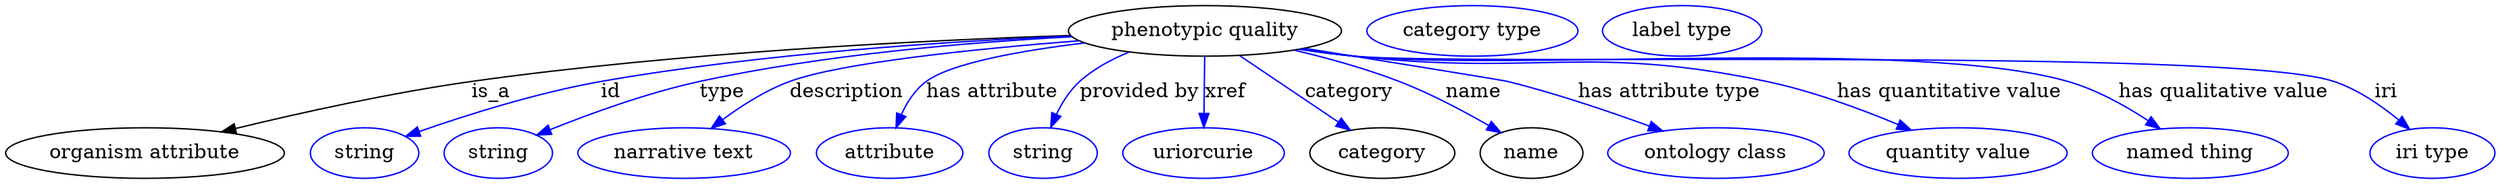 digraph {
	graph [bb="0,0,1765,123"];
	node [label="\N"];
	"phenotypic quality"	[height=0.5,
		label="phenotypic quality",
		pos="848.79,105",
		width=2.69];
	"organism attribute"	[height=0.5,
		pos="98.791,18",
		width=2.7442];
	"phenotypic quality" -> "organism attribute"	[label=is_a,
		lp="343.79,61.5",
		pos="e,153,33.078 753.18,101.73 648.72,98.271 476.67,89.735 329.79,69 272.82,60.958 208.96,46.726 162.85,35.497"];
	id	[color=blue,
		height=0.5,
		label=string,
		pos="253.79,18",
		width=1.0652];
	"phenotypic quality" -> id	[color=blue,
		label=id,
		lp="428.79,61.5",
		pos="e,282.74,29.825 754.01,101.3 667.05,97.621 534.95,89.017 421.79,69 376.38,60.968 325.86,44.924 292.2,33.169",
		style=solid];
	type	[color=blue,
		height=0.5,
		label=string,
		pos="348.79,18",
		width=1.0652];
	"phenotypic quality" -> type	[color=blue,
		label=type,
		lp="506.79,61.5",
		pos="e,375.97,30.794 754.36,100.95 681.61,97.117 578.9,88.476 490.79,69 454.04,60.876 413.69,46.068 385.43,34.668",
		style=solid];
	description	[color=blue,
		height=0.5,
		label="narrative text",
		pos="480.79,18",
		width=2.0943];
	"phenotypic quality" -> description	[color=blue,
		label=description,
		lp="594.29,61.5",
		pos="e,499.47,35.594 759.02,98.076 686.33,92.409 590.24,82.692 553.79,69 537.16,62.752 520.65,51.943 507.56,41.97",
		style=solid];
	"has attribute"	[color=blue,
		height=0.5,
		label=attribute,
		pos="625.79,18",
		width=1.4443];
	"phenotypic quality" -> "has attribute"	[color=blue,
		label="has attribute",
		lp="697.79,61.5",
		pos="e,629.99,35.971 763.22,96.521 718.2,91.111 668.7,82.361 650.79,69 642.99,63.181 637.47,54.25 633.63,45.537",
		style=solid];
	"provided by"	[color=blue,
		height=0.5,
		label=string,
		pos="733.79,18",
		width=1.0652];
	"phenotypic quality" -> "provided by"	[color=blue,
		label="provided by",
		lp="802.29,61.5",
		pos="e,739.24,36.267 794.89,89.909 782.37,84.806 769.79,77.998 759.79,69 752.71,62.627 747.26,53.869 743.21,45.463",
		style=solid];
	xref	[color=blue,
		height=0.5,
		label=uriorcurie,
		pos="847.79,18",
		width=1.5887];
	"phenotypic quality" -> xref	[color=blue,
		label=xref,
		lp="863.29,61.5",
		pos="e,847.99,36.175 848.59,86.799 848.45,75.163 848.27,59.548 848.11,46.237",
		style=solid];
	category	[height=0.5,
		pos="974.79,18",
		width=1.4263];
	"phenotypic quality" -> category	[color=blue,
		label=category,
		lp="951.29,61.5",
		pos="e,951.96,34.404 873.38,87.409 893.4,73.906 921.78,54.76 943.43,40.156",
		style=solid];
	name	[height=0.5,
		pos="1080.8,18",
		width=1.011];
	"phenotypic quality" -> name	[color=blue,
		label=name,
		lp="1039.8,61.5",
		pos="e,1059.1,32.48 911.96,91.35 935.8,85.703 962.93,78.218 986.79,69 1008.8,60.492 1032.3,48.026 1050.2,37.671",
		style=solid];
	"has attribute type"	[color=blue,
		height=0.5,
		label="ontology class",
		pos="1211.8,18",
		width=2.1304];
	"phenotypic quality" -> "has attribute type"	[color=blue,
		label="has attribute type",
		lp="1178.8,61.5",
		pos="e,1174,33.699 919.35,92.652 980.65,82.774 1060.2,69.892 1063.8,69 1098.1,60.479 1135.8,47.682 1164.6,37.168",
		style=solid];
	"has quantitative value"	[color=blue,
		height=0.5,
		label="quantity value",
		pos="1383.8,18",
		width=2.1484];
	"phenotypic quality" -> "has quantitative value"	[color=blue,
		label="has quantitative value",
		lp="1377.8,61.5",
		pos="e,1350.5,34.344 916.51,92.129 929.2,90.192 942.38,88.373 954.79,87 1084.5,72.653 1120.1,95.793 1247.8,69 1280,62.236 1314.9,49.314 \
1341.2,38.3",
		style=solid];
	"has qualitative value"	[color=blue,
		height=0.5,
		label="named thing",
		pos="1548.8,18",
		width=1.9318];
	"phenotypic quality" -> "has qualitative value"	[color=blue,
		label="has qualitative value",
		lp="1572.3,61.5",
		pos="e,1527.3,35.376 915.92,91.952 928.79,90.007 942.18,88.231 954.79,87 1067,76.053 1353.4,99.999 1461.8,69 1482.1,63.18 1502.8,51.622 \
1518.8,41.083",
		style=solid];
	iri	[color=blue,
		height=0.5,
		label="iri type",
		pos="1720.8,18",
		width=1.2277];
	"phenotypic quality" -> iri	[color=blue,
		label=iri,
		lp="1687.8,61.5",
		pos="e,1704.6,34.927 915.63,91.897 928.58,89.943 942.08,88.178 954.79,87 1031.8,79.859 1577.4,93.559 1650.8,69 1667.8,63.322 1684.2,52.013 \
1696.8,41.585",
		style=solid];
	"named thing_category"	[color=blue,
		height=0.5,
		label="category type",
		pos="1038.8,105",
		width=2.0762];
	attribute_name	[color=blue,
		height=0.5,
		label="label type",
		pos="1187.8,105",
		width=1.5707];
}
